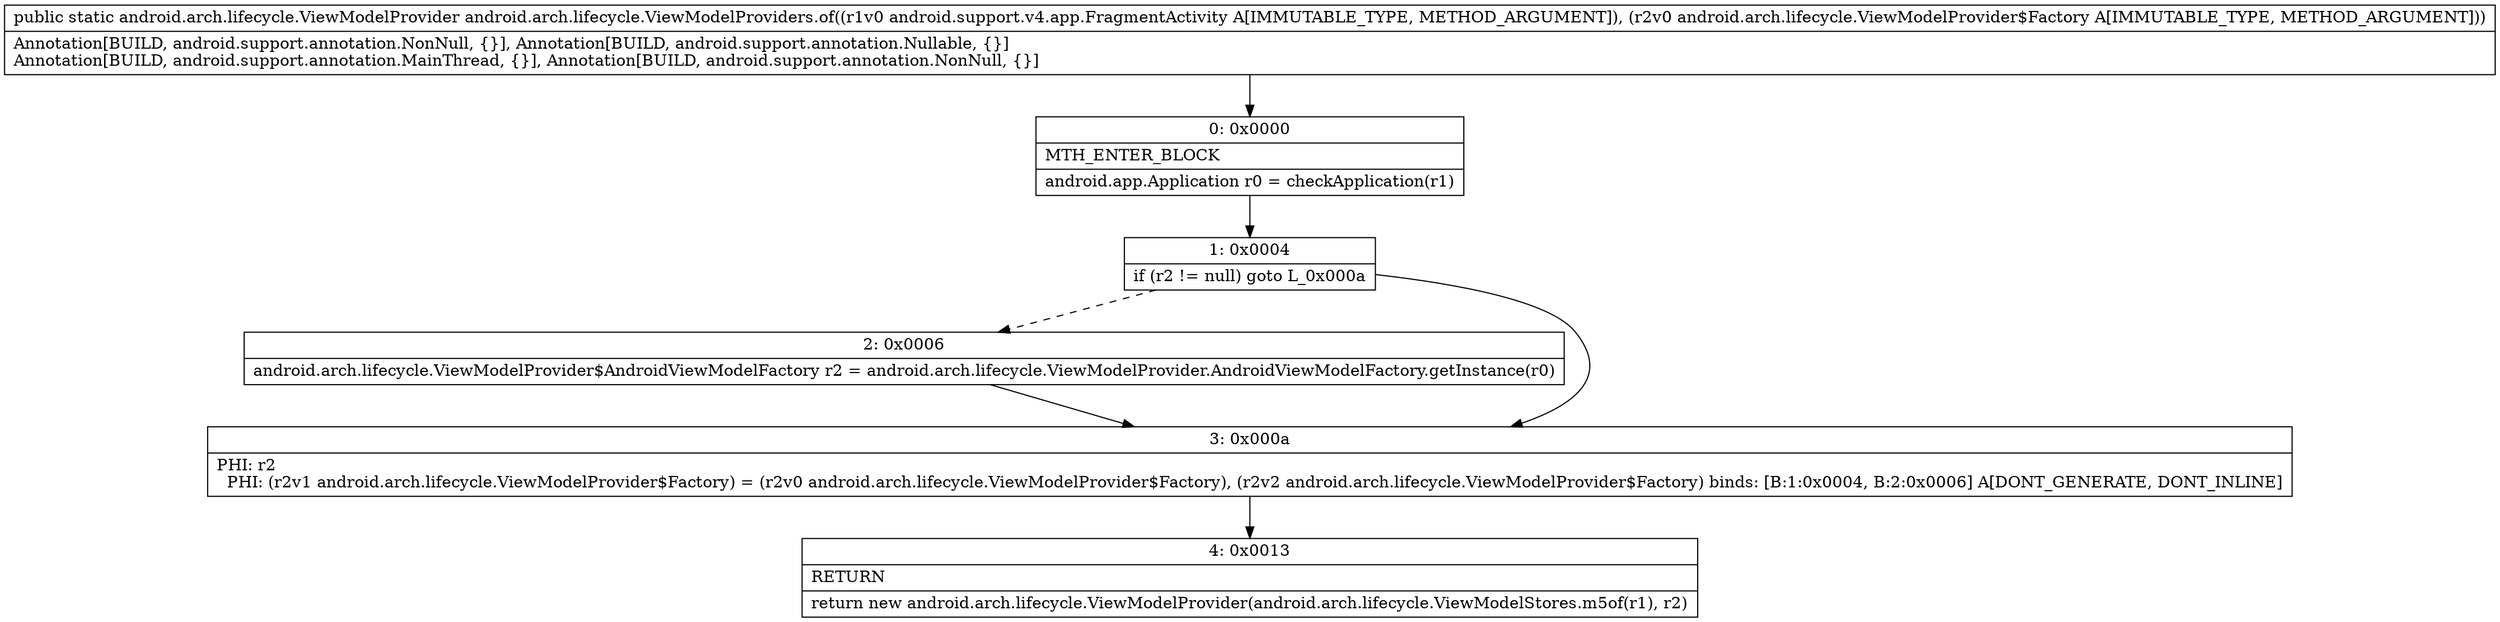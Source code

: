 digraph "CFG forandroid.arch.lifecycle.ViewModelProviders.of(Landroid\/support\/v4\/app\/FragmentActivity;Landroid\/arch\/lifecycle\/ViewModelProvider$Factory;)Landroid\/arch\/lifecycle\/ViewModelProvider;" {
Node_0 [shape=record,label="{0\:\ 0x0000|MTH_ENTER_BLOCK\l|android.app.Application r0 = checkApplication(r1)\l}"];
Node_1 [shape=record,label="{1\:\ 0x0004|if (r2 != null) goto L_0x000a\l}"];
Node_2 [shape=record,label="{2\:\ 0x0006|android.arch.lifecycle.ViewModelProvider$AndroidViewModelFactory r2 = android.arch.lifecycle.ViewModelProvider.AndroidViewModelFactory.getInstance(r0)\l}"];
Node_3 [shape=record,label="{3\:\ 0x000a|PHI: r2 \l  PHI: (r2v1 android.arch.lifecycle.ViewModelProvider$Factory) = (r2v0 android.arch.lifecycle.ViewModelProvider$Factory), (r2v2 android.arch.lifecycle.ViewModelProvider$Factory) binds: [B:1:0x0004, B:2:0x0006] A[DONT_GENERATE, DONT_INLINE]\l}"];
Node_4 [shape=record,label="{4\:\ 0x0013|RETURN\l|return new android.arch.lifecycle.ViewModelProvider(android.arch.lifecycle.ViewModelStores.m5of(r1), r2)\l}"];
MethodNode[shape=record,label="{public static android.arch.lifecycle.ViewModelProvider android.arch.lifecycle.ViewModelProviders.of((r1v0 android.support.v4.app.FragmentActivity A[IMMUTABLE_TYPE, METHOD_ARGUMENT]), (r2v0 android.arch.lifecycle.ViewModelProvider$Factory A[IMMUTABLE_TYPE, METHOD_ARGUMENT]))  | Annotation[BUILD, android.support.annotation.NonNull, \{\}], Annotation[BUILD, android.support.annotation.Nullable, \{\}]\lAnnotation[BUILD, android.support.annotation.MainThread, \{\}], Annotation[BUILD, android.support.annotation.NonNull, \{\}]\l}"];
MethodNode -> Node_0;
Node_0 -> Node_1;
Node_1 -> Node_2[style=dashed];
Node_1 -> Node_3;
Node_2 -> Node_3;
Node_3 -> Node_4;
}

